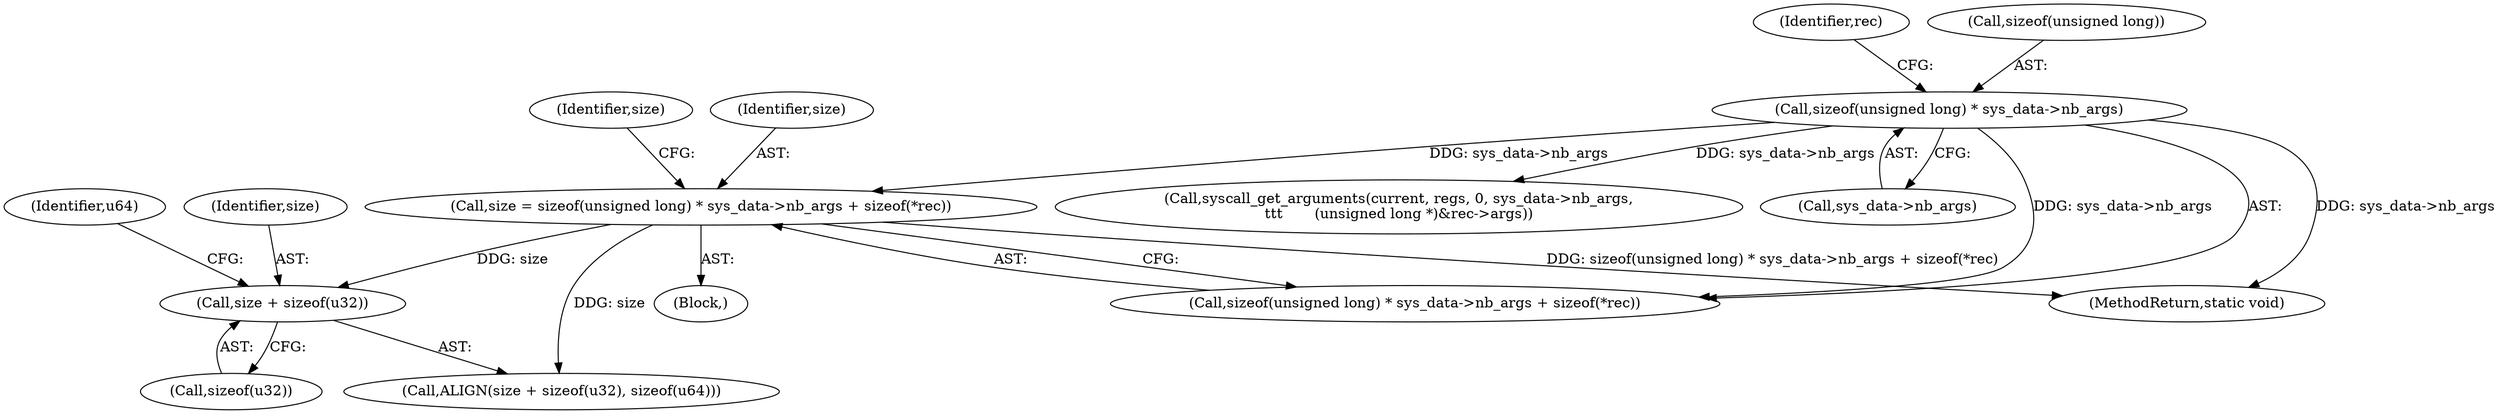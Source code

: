 digraph "0_linux_086ba77a6db00ed858ff07451bedee197df868c9_1@API" {
"1000163" [label="(Call,size + sizeof(u32))"];
"1000148" [label="(Call,size = sizeof(unsigned long) * sys_data->nb_args + sizeof(*rec))"];
"1000151" [label="(Call,sizeof(unsigned long) * sys_data->nb_args)"];
"1000161" [label="(Identifier,size)"];
"1000148" [label="(Call,size = sizeof(unsigned long) * sys_data->nb_args + sizeof(*rec))"];
"1000165" [label="(Call,sizeof(u32))"];
"1000105" [label="(Block,)"];
"1000154" [label="(Call,sys_data->nb_args)"];
"1000198" [label="(Call,syscall_get_arguments(current, regs, 0, sys_data->nb_args,\n\t\t\t       (unsigned long *)&rec->args))"];
"1000149" [label="(Identifier,size)"];
"1000159" [label="(Identifier,rec)"];
"1000220" [label="(MethodReturn,static void)"];
"1000162" [label="(Call,ALIGN(size + sizeof(u32), sizeof(u64)))"];
"1000152" [label="(Call,sizeof(unsigned long))"];
"1000163" [label="(Call,size + sizeof(u32))"];
"1000168" [label="(Identifier,u64)"];
"1000151" [label="(Call,sizeof(unsigned long) * sys_data->nb_args)"];
"1000150" [label="(Call,sizeof(unsigned long) * sys_data->nb_args + sizeof(*rec))"];
"1000164" [label="(Identifier,size)"];
"1000163" -> "1000162"  [label="AST: "];
"1000163" -> "1000165"  [label="CFG: "];
"1000164" -> "1000163"  [label="AST: "];
"1000165" -> "1000163"  [label="AST: "];
"1000168" -> "1000163"  [label="CFG: "];
"1000148" -> "1000163"  [label="DDG: size"];
"1000148" -> "1000105"  [label="AST: "];
"1000148" -> "1000150"  [label="CFG: "];
"1000149" -> "1000148"  [label="AST: "];
"1000150" -> "1000148"  [label="AST: "];
"1000161" -> "1000148"  [label="CFG: "];
"1000148" -> "1000220"  [label="DDG: sizeof(unsigned long) * sys_data->nb_args + sizeof(*rec)"];
"1000151" -> "1000148"  [label="DDG: sys_data->nb_args"];
"1000148" -> "1000162"  [label="DDG: size"];
"1000151" -> "1000150"  [label="AST: "];
"1000151" -> "1000154"  [label="CFG: "];
"1000152" -> "1000151"  [label="AST: "];
"1000154" -> "1000151"  [label="AST: "];
"1000159" -> "1000151"  [label="CFG: "];
"1000151" -> "1000220"  [label="DDG: sys_data->nb_args"];
"1000151" -> "1000150"  [label="DDG: sys_data->nb_args"];
"1000151" -> "1000198"  [label="DDG: sys_data->nb_args"];
}
